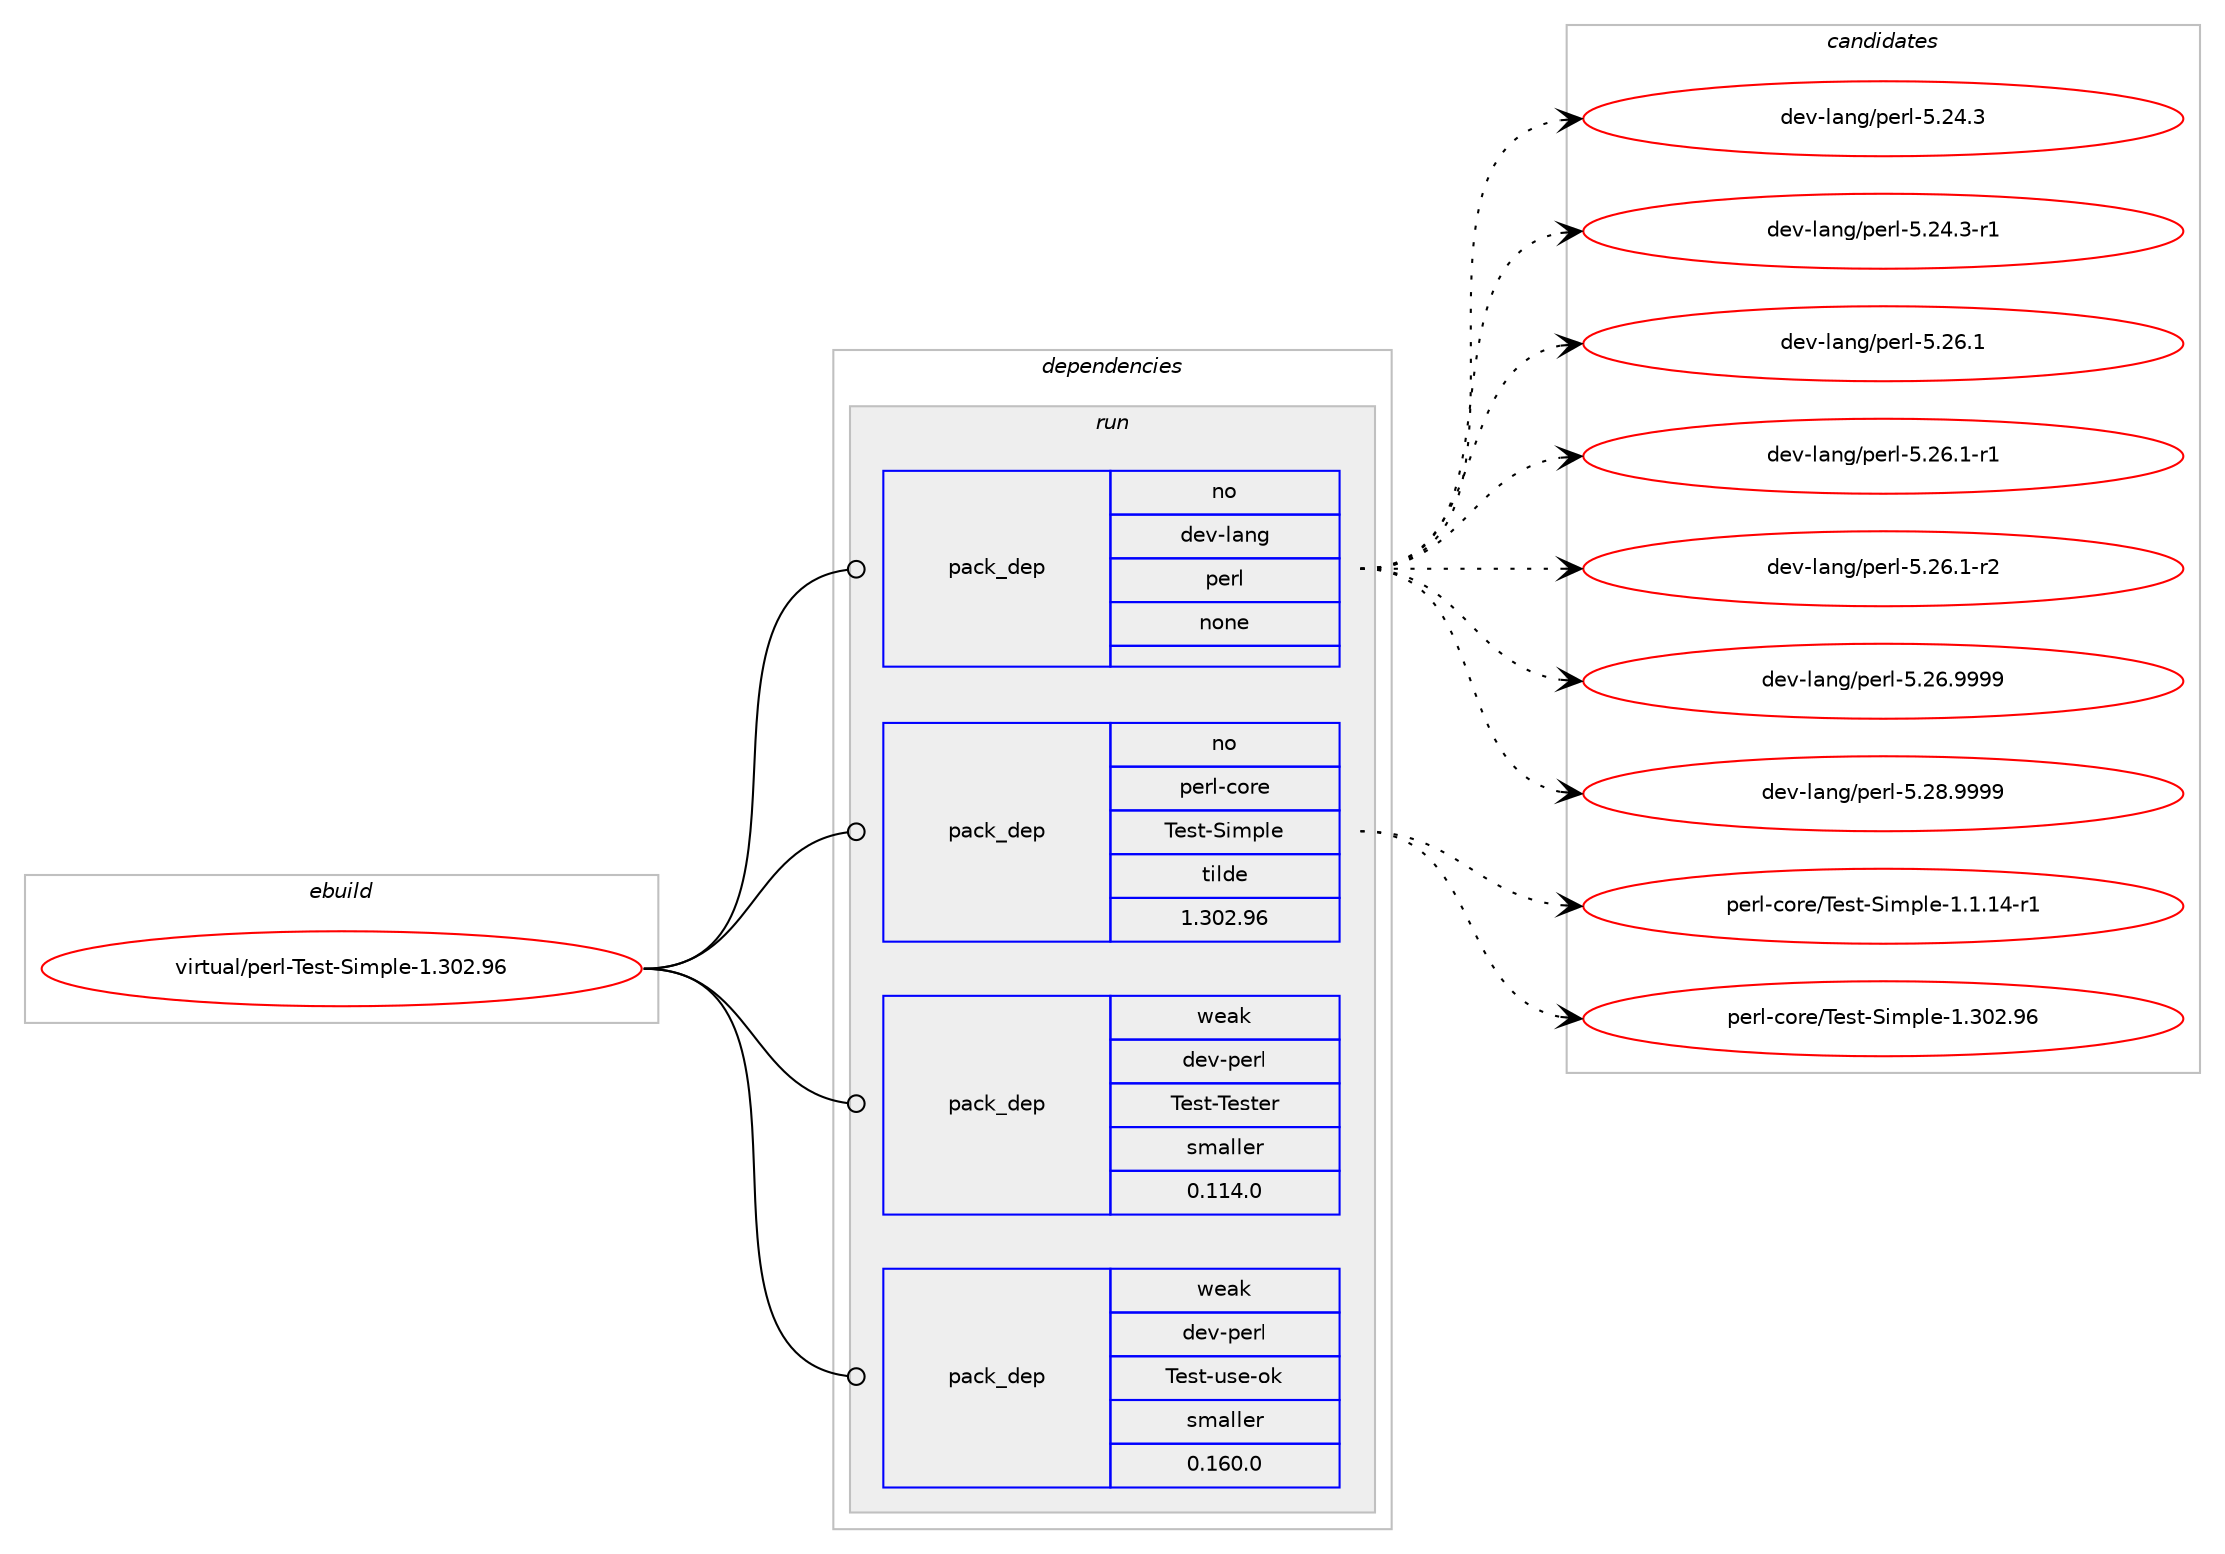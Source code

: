 digraph prolog {

# *************
# Graph options
# *************

newrank=true;
concentrate=true;
compound=true;
graph [rankdir=LR,fontname=Helvetica,fontsize=10,ranksep=1.5];#, ranksep=2.5, nodesep=0.2];
edge  [arrowhead=vee];
node  [fontname=Helvetica,fontsize=10];

# **********
# The ebuild
# **********

subgraph cluster_leftcol {
color=gray;
rank=same;
label=<<i>ebuild</i>>;
id [label="virtual/perl-Test-Simple-1.302.96", color=red, width=4, href="../virtual/perl-Test-Simple-1.302.96.svg"];
}

# ****************
# The dependencies
# ****************

subgraph cluster_midcol {
color=gray;
label=<<i>dependencies</i>>;
subgraph cluster_compile {
fillcolor="#eeeeee";
style=filled;
label=<<i>compile</i>>;
}
subgraph cluster_compileandrun {
fillcolor="#eeeeee";
style=filled;
label=<<i>compile and run</i>>;
}
subgraph cluster_run {
fillcolor="#eeeeee";
style=filled;
label=<<i>run</i>>;
subgraph pack5449 {
dependency6013 [label=<<TABLE BORDER="0" CELLBORDER="1" CELLSPACING="0" CELLPADDING="4" WIDTH="220"><TR><TD ROWSPAN="6" CELLPADDING="30">pack_dep</TD></TR><TR><TD WIDTH="110">no</TD></TR><TR><TD>dev-lang</TD></TR><TR><TD>perl</TD></TR><TR><TD>none</TD></TR><TR><TD></TD></TR></TABLE>>, shape=none, color=blue];
}
id:e -> dependency6013:w [weight=20,style="solid",arrowhead="odot"];
subgraph pack5450 {
dependency6014 [label=<<TABLE BORDER="0" CELLBORDER="1" CELLSPACING="0" CELLPADDING="4" WIDTH="220"><TR><TD ROWSPAN="6" CELLPADDING="30">pack_dep</TD></TR><TR><TD WIDTH="110">no</TD></TR><TR><TD>perl-core</TD></TR><TR><TD>Test-Simple</TD></TR><TR><TD>tilde</TD></TR><TR><TD>1.302.96</TD></TR></TABLE>>, shape=none, color=blue];
}
id:e -> dependency6014:w [weight=20,style="solid",arrowhead="odot"];
subgraph pack5451 {
dependency6015 [label=<<TABLE BORDER="0" CELLBORDER="1" CELLSPACING="0" CELLPADDING="4" WIDTH="220"><TR><TD ROWSPAN="6" CELLPADDING="30">pack_dep</TD></TR><TR><TD WIDTH="110">weak</TD></TR><TR><TD>dev-perl</TD></TR><TR><TD>Test-Tester</TD></TR><TR><TD>smaller</TD></TR><TR><TD>0.114.0</TD></TR></TABLE>>, shape=none, color=blue];
}
id:e -> dependency6015:w [weight=20,style="solid",arrowhead="odot"];
subgraph pack5452 {
dependency6016 [label=<<TABLE BORDER="0" CELLBORDER="1" CELLSPACING="0" CELLPADDING="4" WIDTH="220"><TR><TD ROWSPAN="6" CELLPADDING="30">pack_dep</TD></TR><TR><TD WIDTH="110">weak</TD></TR><TR><TD>dev-perl</TD></TR><TR><TD>Test-use-ok</TD></TR><TR><TD>smaller</TD></TR><TR><TD>0.160.0</TD></TR></TABLE>>, shape=none, color=blue];
}
id:e -> dependency6016:w [weight=20,style="solid",arrowhead="odot"];
}
}

# **************
# The candidates
# **************

subgraph cluster_choices {
rank=same;
color=gray;
label=<<i>candidates</i>>;

subgraph choice5449 {
color=black;
nodesep=1;
choice10010111845108971101034711210111410845534650524651 [label="dev-lang/perl-5.24.3", color=red, width=4,href="../dev-lang/perl-5.24.3.svg"];
choice100101118451089711010347112101114108455346505246514511449 [label="dev-lang/perl-5.24.3-r1", color=red, width=4,href="../dev-lang/perl-5.24.3-r1.svg"];
choice10010111845108971101034711210111410845534650544649 [label="dev-lang/perl-5.26.1", color=red, width=4,href="../dev-lang/perl-5.26.1.svg"];
choice100101118451089711010347112101114108455346505446494511449 [label="dev-lang/perl-5.26.1-r1", color=red, width=4,href="../dev-lang/perl-5.26.1-r1.svg"];
choice100101118451089711010347112101114108455346505446494511450 [label="dev-lang/perl-5.26.1-r2", color=red, width=4,href="../dev-lang/perl-5.26.1-r2.svg"];
choice10010111845108971101034711210111410845534650544657575757 [label="dev-lang/perl-5.26.9999", color=red, width=4,href="../dev-lang/perl-5.26.9999.svg"];
choice10010111845108971101034711210111410845534650564657575757 [label="dev-lang/perl-5.28.9999", color=red, width=4,href="../dev-lang/perl-5.28.9999.svg"];
dependency6013:e -> choice10010111845108971101034711210111410845534650524651:w [style=dotted,weight="100"];
dependency6013:e -> choice100101118451089711010347112101114108455346505246514511449:w [style=dotted,weight="100"];
dependency6013:e -> choice10010111845108971101034711210111410845534650544649:w [style=dotted,weight="100"];
dependency6013:e -> choice100101118451089711010347112101114108455346505446494511449:w [style=dotted,weight="100"];
dependency6013:e -> choice100101118451089711010347112101114108455346505446494511450:w [style=dotted,weight="100"];
dependency6013:e -> choice10010111845108971101034711210111410845534650544657575757:w [style=dotted,weight="100"];
dependency6013:e -> choice10010111845108971101034711210111410845534650564657575757:w [style=dotted,weight="100"];
}
subgraph choice5450 {
color=black;
nodesep=1;
choice112101114108459911111410147841011151164583105109112108101454946494649524511449 [label="perl-core/Test-Simple-1.1.14-r1", color=red, width=4,href="../perl-core/Test-Simple-1.1.14-r1.svg"];
choice112101114108459911111410147841011151164583105109112108101454946514850465754 [label="perl-core/Test-Simple-1.302.96", color=red, width=4,href="../perl-core/Test-Simple-1.302.96.svg"];
dependency6014:e -> choice112101114108459911111410147841011151164583105109112108101454946494649524511449:w [style=dotted,weight="100"];
dependency6014:e -> choice112101114108459911111410147841011151164583105109112108101454946514850465754:w [style=dotted,weight="100"];
}
subgraph choice5451 {
color=black;
nodesep=1;
}
subgraph choice5452 {
color=black;
nodesep=1;
}
}

}
